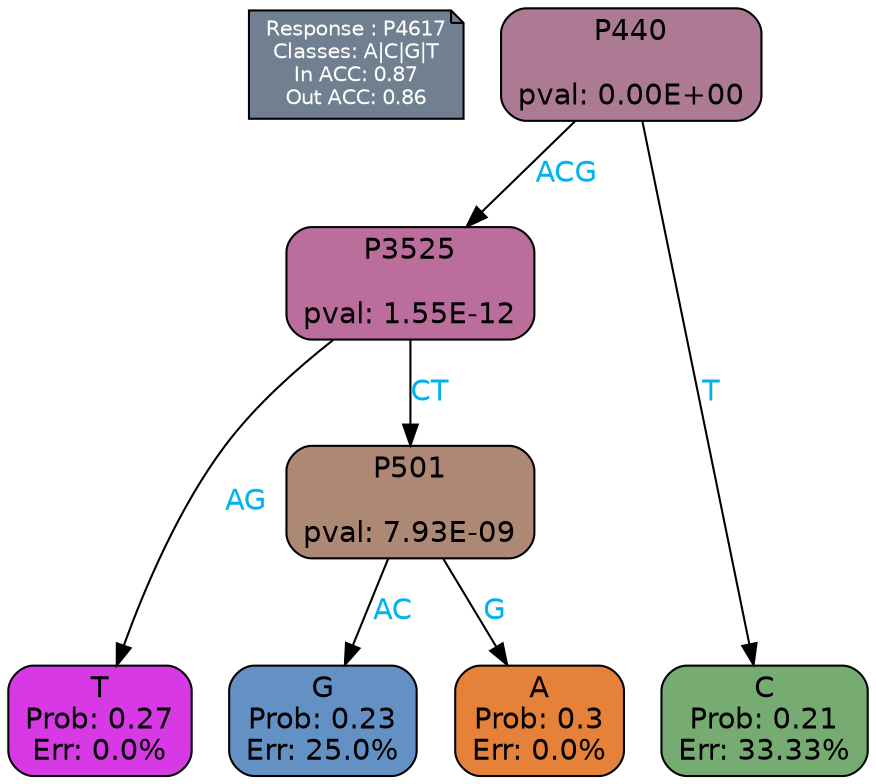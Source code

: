 digraph Tree {
node [shape=box, style="filled, rounded", color="black", fontname=helvetica] ;
graph [ranksep=equally, splines=polylines, bgcolor=transparent, dpi=600] ;
edge [fontname=helvetica] ;
LEGEND [label="Response : P4617
Classes: A|C|G|T
In ACC: 0.87
Out ACC: 0.86
",shape=note,align=left,style=filled,fillcolor="slategray",fontcolor="white",fontsize=10];1 [label="P440

pval: 0.00E+00", fillcolor="#ac7a92"] ;
2 [label="P3525

pval: 1.55E-12", fillcolor="#bb6d9b"] ;
3 [label="T
Prob: 0.27
Err: 0.0%", fillcolor="#d739e5"] ;
4 [label="P501

pval: 7.93E-09", fillcolor="#ac8875"] ;
5 [label="G
Prob: 0.23
Err: 25.0%", fillcolor="#6391c4"] ;
6 [label="A
Prob: 0.3
Err: 0.0%", fillcolor="#e58139"] ;
7 [label="C
Prob: 0.21
Err: 33.33%", fillcolor="#76ab72"] ;
1 -> 2 [label="ACG",fontcolor=deepskyblue2] ;
1 -> 7 [label="T",fontcolor=deepskyblue2] ;
2 -> 3 [label="AG",fontcolor=deepskyblue2] ;
2 -> 4 [label="CT",fontcolor=deepskyblue2] ;
4 -> 5 [label="AC",fontcolor=deepskyblue2] ;
4 -> 6 [label="G",fontcolor=deepskyblue2] ;
{rank = same; 3;5;6;7;}{rank = same; LEGEND;1;}}